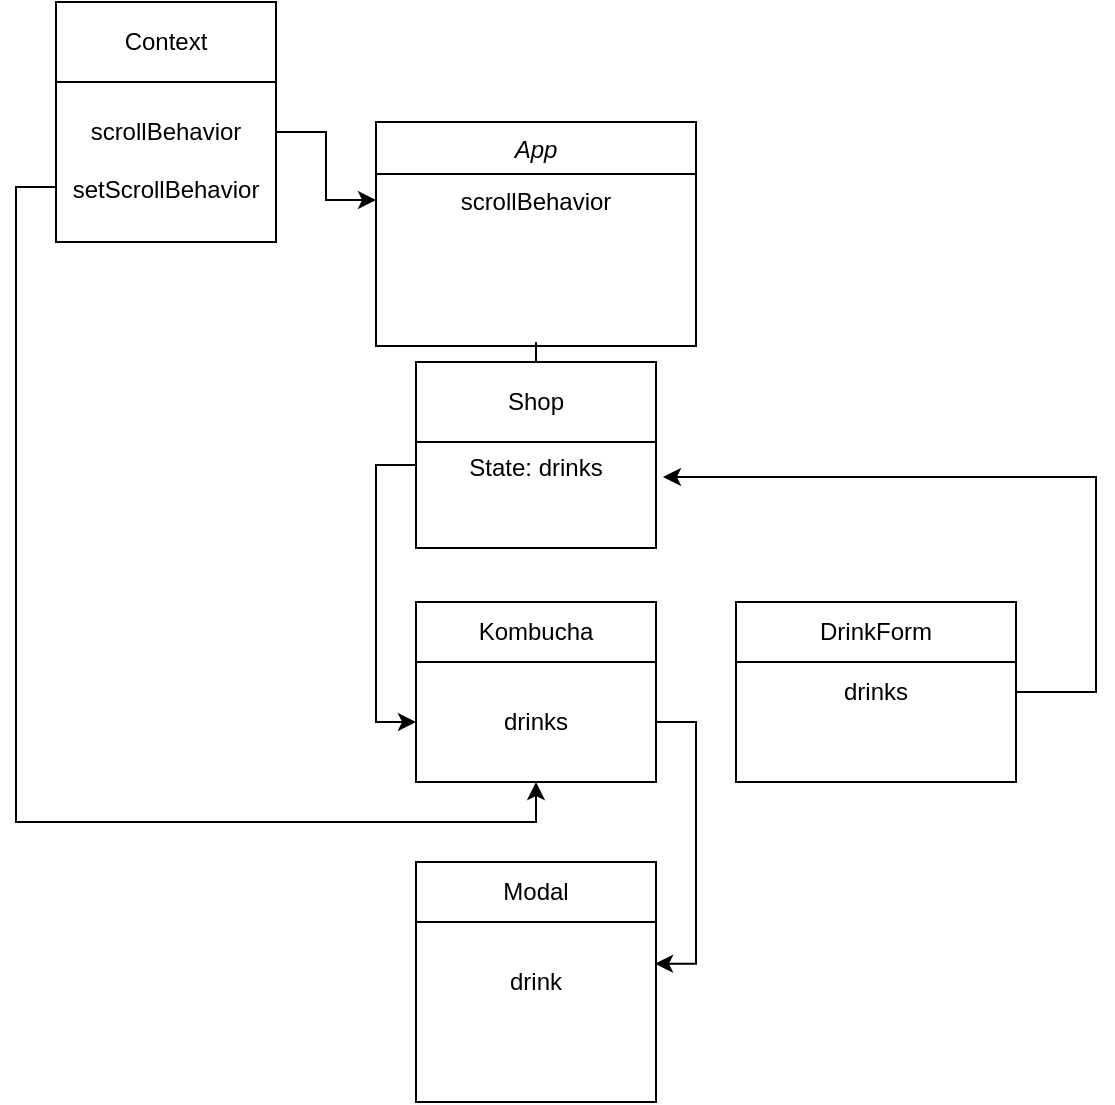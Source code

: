 <mxfile version="14.6.6" type="github">
  <diagram id="C5RBs43oDa-KdzZeNtuy" name="Page-1">
    <mxGraphModel dx="1170" dy="634" grid="1" gridSize="10" guides="1" tooltips="1" connect="1" arrows="1" fold="1" page="1" pageScale="1" pageWidth="827" pageHeight="1169" math="0" shadow="0">
      <root>
        <mxCell id="WIyWlLk6GJQsqaUBKTNV-0" />
        <mxCell id="WIyWlLk6GJQsqaUBKTNV-1" parent="WIyWlLk6GJQsqaUBKTNV-0" />
        <mxCell id="0cQ2ldFs9hgI7Fk9Hkqj-6" style="edgeStyle=orthogonalEdgeStyle;rounded=0;orthogonalLoop=1;jettySize=auto;html=1;exitX=0.5;exitY=1;exitDx=0;exitDy=0;" edge="1" parent="WIyWlLk6GJQsqaUBKTNV-1" source="zkfFHV4jXpPFQw0GAbJ--0" target="0cQ2ldFs9hgI7Fk9Hkqj-7">
          <mxGeometry relative="1" as="geometry">
            <mxPoint x="320.095" y="210" as="targetPoint" />
          </mxGeometry>
        </mxCell>
        <mxCell id="zkfFHV4jXpPFQw0GAbJ--0" value="App&#xa;" style="swimlane;fontStyle=2;align=center;verticalAlign=top;childLayout=stackLayout;horizontal=1;startSize=26;horizontalStack=0;resizeParent=1;resizeLast=0;collapsible=1;marginBottom=0;rounded=0;shadow=0;strokeWidth=1;" parent="WIyWlLk6GJQsqaUBKTNV-1" vertex="1">
          <mxGeometry x="240" y="60" width="160" height="112" as="geometry">
            <mxRectangle x="230" y="140" width="160" height="26" as="alternateBounds" />
          </mxGeometry>
        </mxCell>
        <mxCell id="zkfFHV4jXpPFQw0GAbJ--3" value="scrollBehavior&#xa;" style="text;align=center;verticalAlign=top;spacingLeft=4;spacingRight=4;overflow=hidden;rotatable=0;points=[[0,0.5],[1,0.5]];portConstraint=eastwest;rounded=0;shadow=0;html=0;" parent="zkfFHV4jXpPFQw0GAbJ--0" vertex="1">
          <mxGeometry y="26" width="160" height="26" as="geometry" />
        </mxCell>
        <mxCell id="0cQ2ldFs9hgI7Fk9Hkqj-5" style="edgeStyle=orthogonalEdgeStyle;rounded=0;orthogonalLoop=1;jettySize=auto;html=1;entryX=0;entryY=0.5;entryDx=0;entryDy=0;" edge="1" parent="WIyWlLk6GJQsqaUBKTNV-1" source="0cQ2ldFs9hgI7Fk9Hkqj-1" target="zkfFHV4jXpPFQw0GAbJ--3">
          <mxGeometry relative="1" as="geometry" />
        </mxCell>
        <mxCell id="0cQ2ldFs9hgI7Fk9Hkqj-32" style="edgeStyle=orthogonalEdgeStyle;rounded=0;orthogonalLoop=1;jettySize=auto;html=1;exitX=0;exitY=0.75;exitDx=0;exitDy=0;entryX=0.5;entryY=1;entryDx=0;entryDy=0;" edge="1" parent="WIyWlLk6GJQsqaUBKTNV-1" source="0cQ2ldFs9hgI7Fk9Hkqj-1" target="0cQ2ldFs9hgI7Fk9Hkqj-16">
          <mxGeometry relative="1" as="geometry">
            <mxPoint x="160" y="460" as="targetPoint" />
          </mxGeometry>
        </mxCell>
        <mxCell id="0cQ2ldFs9hgI7Fk9Hkqj-1" value="&lt;br&gt;&lt;br&gt;scrollBehavior&lt;br&gt;&lt;br&gt;setScrollBehavior" style="whiteSpace=wrap;html=1;aspect=fixed;" vertex="1" parent="WIyWlLk6GJQsqaUBKTNV-1">
          <mxGeometry x="80" y="10" width="110" height="110" as="geometry" />
        </mxCell>
        <mxCell id="0cQ2ldFs9hgI7Fk9Hkqj-17" style="edgeStyle=orthogonalEdgeStyle;rounded=0;orthogonalLoop=1;jettySize=auto;html=1;exitX=0;exitY=0.5;exitDx=0;exitDy=0;entryX=0;entryY=0.5;entryDx=0;entryDy=0;" edge="1" parent="WIyWlLk6GJQsqaUBKTNV-1" source="0cQ2ldFs9hgI7Fk9Hkqj-7" target="0cQ2ldFs9hgI7Fk9Hkqj-16">
          <mxGeometry relative="1" as="geometry" />
        </mxCell>
        <mxCell id="0cQ2ldFs9hgI7Fk9Hkqj-7" value="&lt;p style=&quot;line-height: 100%&quot;&gt;State: drinks&lt;/p&gt;" style="rounded=0;whiteSpace=wrap;html=1;verticalAlign=middle;" vertex="1" parent="WIyWlLk6GJQsqaUBKTNV-1">
          <mxGeometry x="260" y="190" width="120" height="83" as="geometry" />
        </mxCell>
        <mxCell id="0cQ2ldFs9hgI7Fk9Hkqj-13" value="" style="endArrow=none;html=1;exitX=0;exitY=0.25;exitDx=0;exitDy=0;entryX=1;entryY=0.25;entryDx=0;entryDy=0;" edge="1" parent="WIyWlLk6GJQsqaUBKTNV-1" source="0cQ2ldFs9hgI7Fk9Hkqj-7" target="0cQ2ldFs9hgI7Fk9Hkqj-7">
          <mxGeometry width="50" height="50" relative="1" as="geometry">
            <mxPoint x="350" y="110" as="sourcePoint" />
            <mxPoint x="400" y="60" as="targetPoint" />
          </mxGeometry>
        </mxCell>
        <mxCell id="0cQ2ldFs9hgI7Fk9Hkqj-14" value="Shop" style="rounded=0;whiteSpace=wrap;html=1;align=center;" vertex="1" parent="WIyWlLk6GJQsqaUBKTNV-1">
          <mxGeometry x="260" y="180" width="120" height="40" as="geometry" />
        </mxCell>
        <mxCell id="0cQ2ldFs9hgI7Fk9Hkqj-15" value="Kombucha" style="rounded=0;whiteSpace=wrap;html=1;align=center;" vertex="1" parent="WIyWlLk6GJQsqaUBKTNV-1">
          <mxGeometry x="260" y="300" width="120" height="30" as="geometry" />
        </mxCell>
        <mxCell id="0cQ2ldFs9hgI7Fk9Hkqj-20" style="edgeStyle=orthogonalEdgeStyle;rounded=0;orthogonalLoop=1;jettySize=auto;html=1;entryX=0.996;entryY=0.424;entryDx=0;entryDy=0;entryPerimeter=0;" edge="1" parent="WIyWlLk6GJQsqaUBKTNV-1" source="0cQ2ldFs9hgI7Fk9Hkqj-16" target="0cQ2ldFs9hgI7Fk9Hkqj-18">
          <mxGeometry relative="1" as="geometry">
            <mxPoint x="400" y="480" as="targetPoint" />
            <Array as="points">
              <mxPoint x="400" y="360" />
              <mxPoint x="400" y="481" />
            </Array>
          </mxGeometry>
        </mxCell>
        <mxCell id="0cQ2ldFs9hgI7Fk9Hkqj-16" value="drinks" style="rounded=0;whiteSpace=wrap;html=1;align=center;" vertex="1" parent="WIyWlLk6GJQsqaUBKTNV-1">
          <mxGeometry x="260" y="330" width="120" height="60" as="geometry" />
        </mxCell>
        <mxCell id="0cQ2ldFs9hgI7Fk9Hkqj-18" value="drink" style="whiteSpace=wrap;html=1;aspect=fixed;align=center;" vertex="1" parent="WIyWlLk6GJQsqaUBKTNV-1">
          <mxGeometry x="260" y="430" width="120" height="120" as="geometry" />
        </mxCell>
        <mxCell id="0cQ2ldFs9hgI7Fk9Hkqj-21" value="Modal" style="rounded=0;whiteSpace=wrap;html=1;align=center;" vertex="1" parent="WIyWlLk6GJQsqaUBKTNV-1">
          <mxGeometry x="260" y="430" width="120" height="30" as="geometry" />
        </mxCell>
        <mxCell id="0cQ2ldFs9hgI7Fk9Hkqj-22" style="edgeStyle=orthogonalEdgeStyle;rounded=0;orthogonalLoop=1;jettySize=auto;html=1;exitX=0.5;exitY=1;exitDx=0;exitDy=0;" edge="1" parent="WIyWlLk6GJQsqaUBKTNV-1" source="0cQ2ldFs9hgI7Fk9Hkqj-14" target="0cQ2ldFs9hgI7Fk9Hkqj-14">
          <mxGeometry relative="1" as="geometry" />
        </mxCell>
        <mxCell id="0cQ2ldFs9hgI7Fk9Hkqj-26" style="edgeStyle=orthogonalEdgeStyle;rounded=0;orthogonalLoop=1;jettySize=auto;html=1;entryX=1.029;entryY=0.572;entryDx=0;entryDy=0;entryPerimeter=0;" edge="1" parent="WIyWlLk6GJQsqaUBKTNV-1" source="0cQ2ldFs9hgI7Fk9Hkqj-24" target="0cQ2ldFs9hgI7Fk9Hkqj-7">
          <mxGeometry relative="1" as="geometry">
            <mxPoint x="600" y="240" as="targetPoint" />
            <Array as="points">
              <mxPoint x="600" y="345" />
              <mxPoint x="600" y="238" />
            </Array>
          </mxGeometry>
        </mxCell>
        <mxCell id="0cQ2ldFs9hgI7Fk9Hkqj-24" value="drinks" style="rounded=0;whiteSpace=wrap;html=1;align=center;" vertex="1" parent="WIyWlLk6GJQsqaUBKTNV-1">
          <mxGeometry x="420" y="300" width="140" height="90" as="geometry" />
        </mxCell>
        <mxCell id="0cQ2ldFs9hgI7Fk9Hkqj-25" value="DrinkForm" style="rounded=0;whiteSpace=wrap;html=1;align=center;" vertex="1" parent="WIyWlLk6GJQsqaUBKTNV-1">
          <mxGeometry x="420" y="300" width="140" height="30" as="geometry" />
        </mxCell>
        <mxCell id="0cQ2ldFs9hgI7Fk9Hkqj-28" style="edgeStyle=orthogonalEdgeStyle;rounded=0;orthogonalLoop=1;jettySize=auto;html=1;exitX=0.5;exitY=1;exitDx=0;exitDy=0;" edge="1" parent="WIyWlLk6GJQsqaUBKTNV-1" source="0cQ2ldFs9hgI7Fk9Hkqj-24" target="0cQ2ldFs9hgI7Fk9Hkqj-24">
          <mxGeometry relative="1" as="geometry" />
        </mxCell>
        <mxCell id="0cQ2ldFs9hgI7Fk9Hkqj-33" value="Context" style="rounded=0;whiteSpace=wrap;html=1;align=center;" vertex="1" parent="WIyWlLk6GJQsqaUBKTNV-1">
          <mxGeometry x="80" width="110" height="40" as="geometry" />
        </mxCell>
      </root>
    </mxGraphModel>
  </diagram>
</mxfile>
